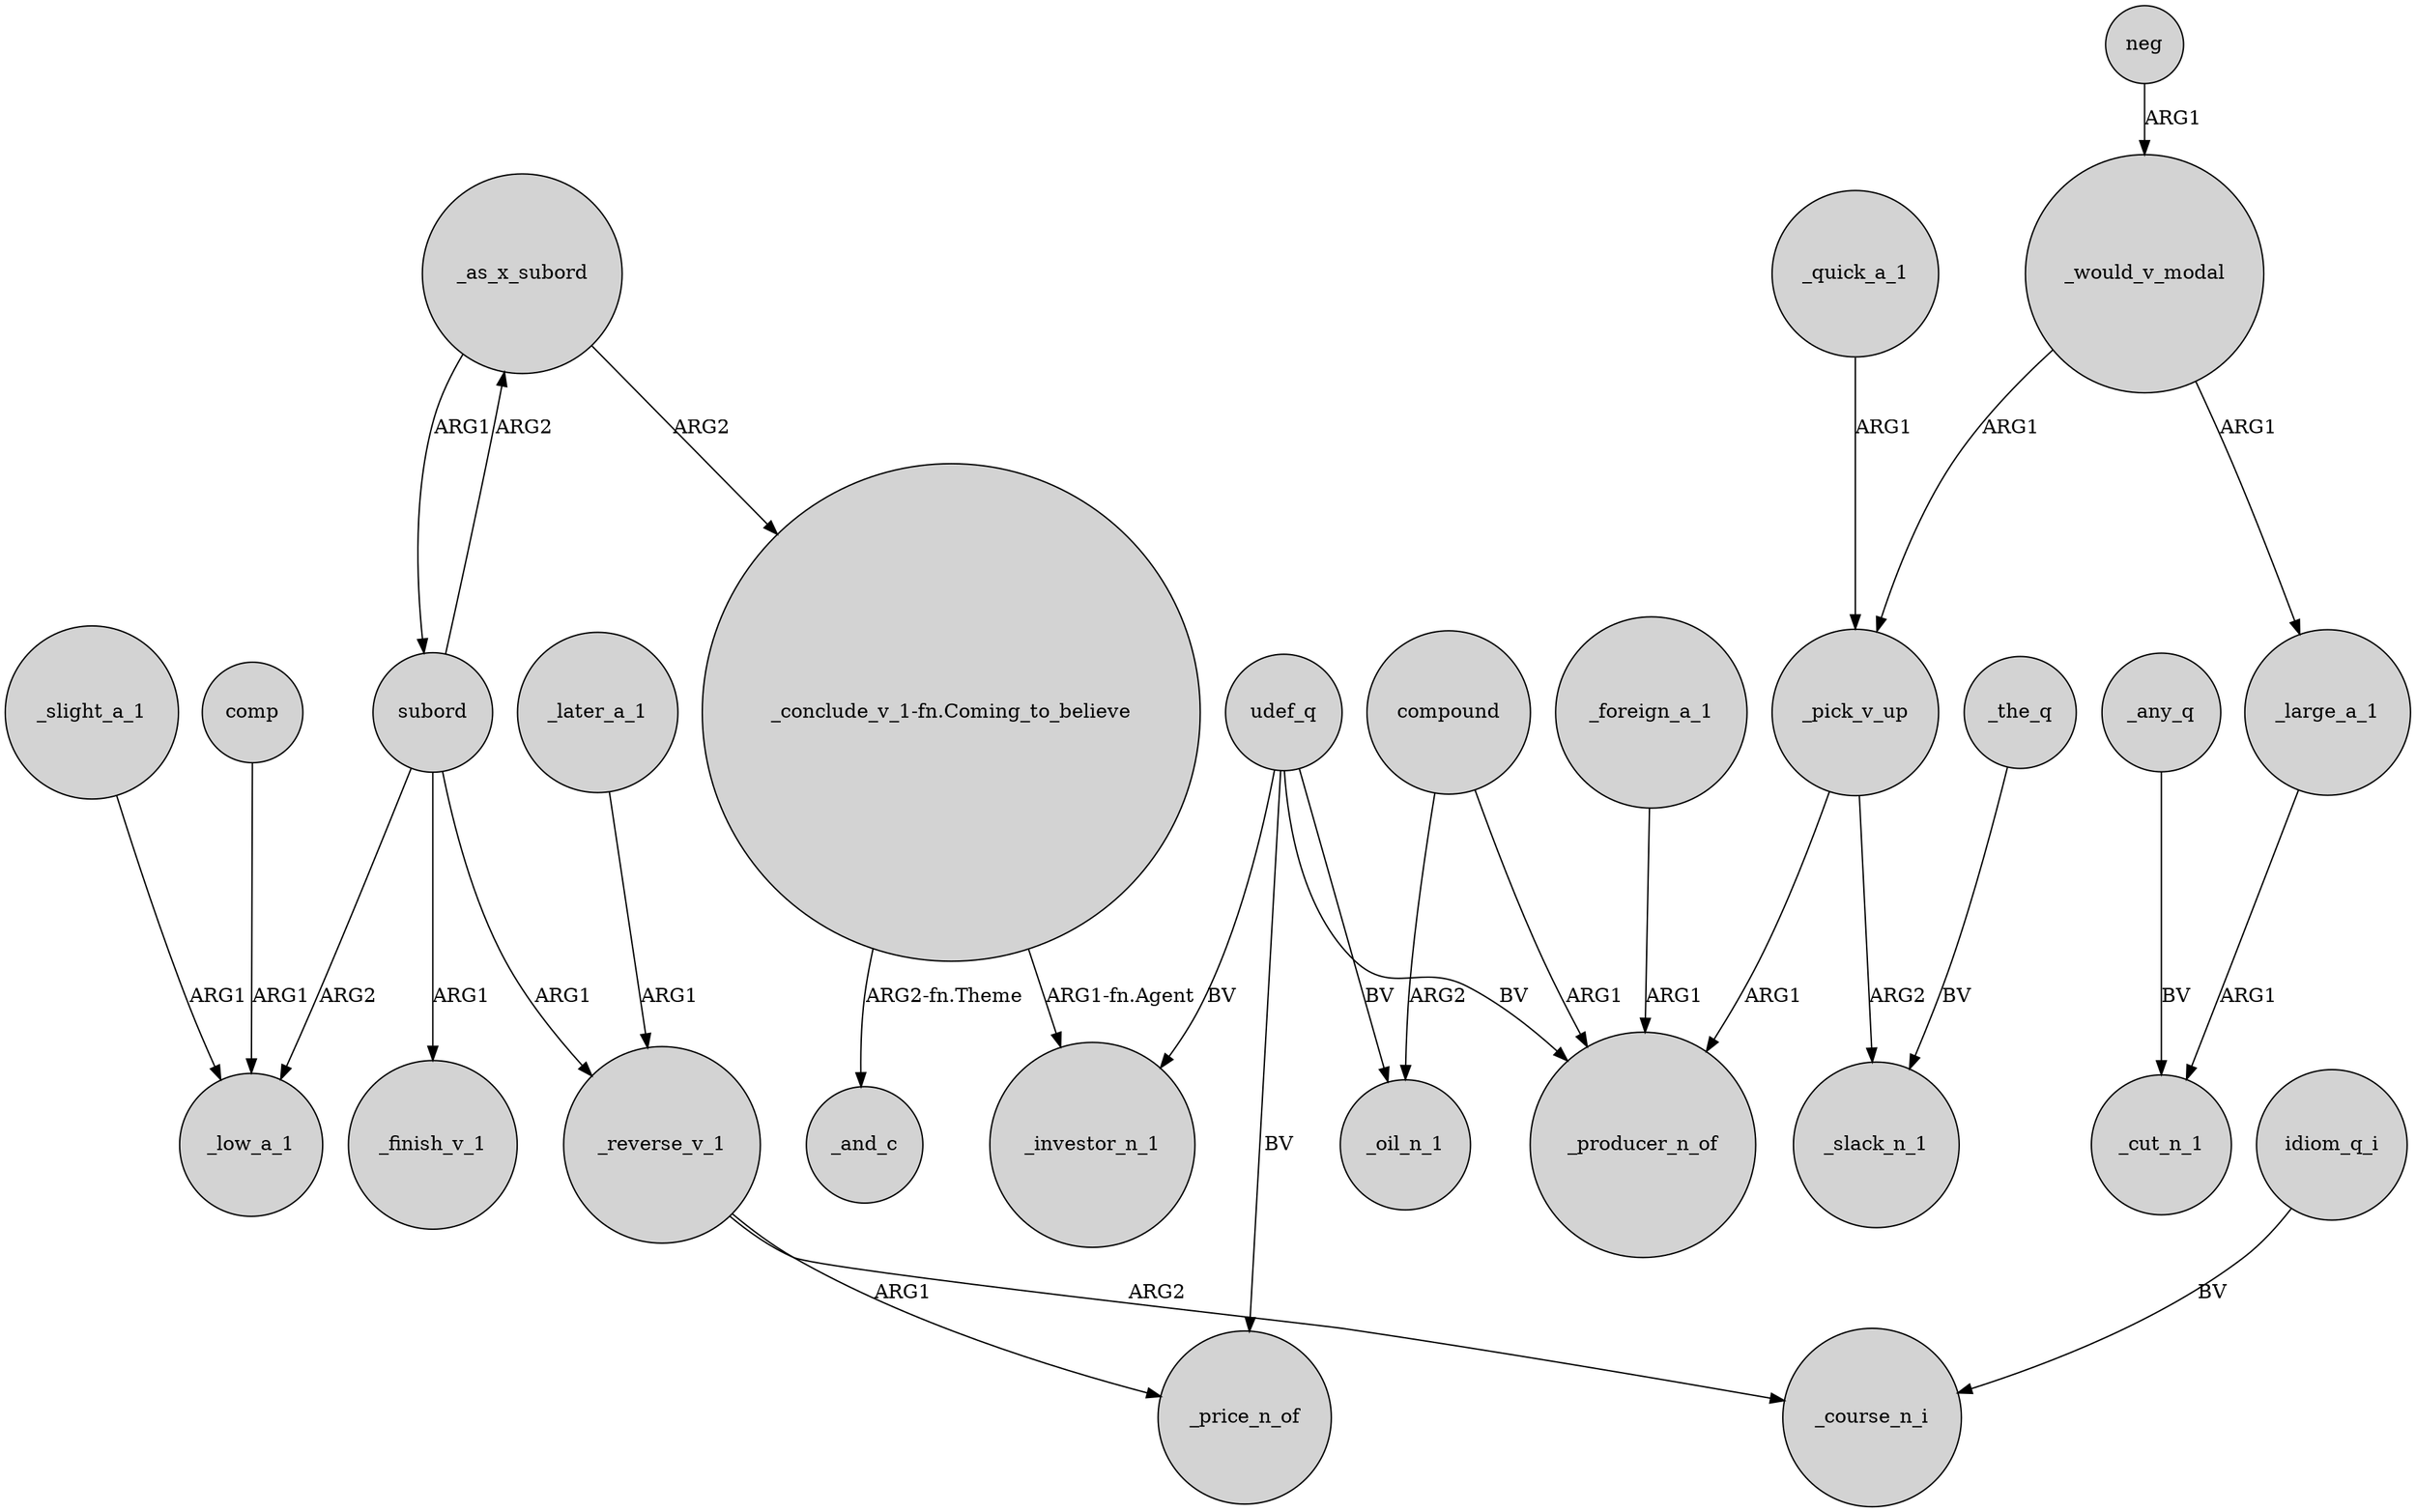 digraph {
	node [shape=circle style=filled]
	_as_x_subord -> subord [label=ARG1]
	neg -> _would_v_modal [label=ARG1]
	compound -> _producer_n_of [label=ARG1]
	_pick_v_up -> _producer_n_of [label=ARG1]
	udef_q -> _price_n_of [label=BV]
	udef_q -> _investor_n_1 [label=BV]
	subord -> _low_a_1 [label=ARG2]
	"_conclude_v_1-fn.Coming_to_believe" -> _investor_n_1 [label="ARG1-fn.Agent"]
	_large_a_1 -> _cut_n_1 [label=ARG1]
	_as_x_subord -> "_conclude_v_1-fn.Coming_to_believe" [label=ARG2]
	subord -> _finish_v_1 [label=ARG1]
	_the_q -> _slack_n_1 [label=BV]
	_later_a_1 -> _reverse_v_1 [label=ARG1]
	_slight_a_1 -> _low_a_1 [label=ARG1]
	_pick_v_up -> _slack_n_1 [label=ARG2]
	_any_q -> _cut_n_1 [label=BV]
	_foreign_a_1 -> _producer_n_of [label=ARG1]
	_would_v_modal -> _pick_v_up [label=ARG1]
	subord -> _reverse_v_1 [label=ARG1]
	compound -> _oil_n_1 [label=ARG2]
	_reverse_v_1 -> _course_n_i [label=ARG2]
	_would_v_modal -> _large_a_1 [label=ARG1]
	_quick_a_1 -> _pick_v_up [label=ARG1]
	idiom_q_i -> _course_n_i [label=BV]
	udef_q -> _oil_n_1 [label=BV]
	subord -> _as_x_subord [label=ARG2]
	_reverse_v_1 -> _price_n_of [label=ARG1]
	"_conclude_v_1-fn.Coming_to_believe" -> _and_c [label="ARG2-fn.Theme"]
	udef_q -> _producer_n_of [label=BV]
	comp -> _low_a_1 [label=ARG1]
}
